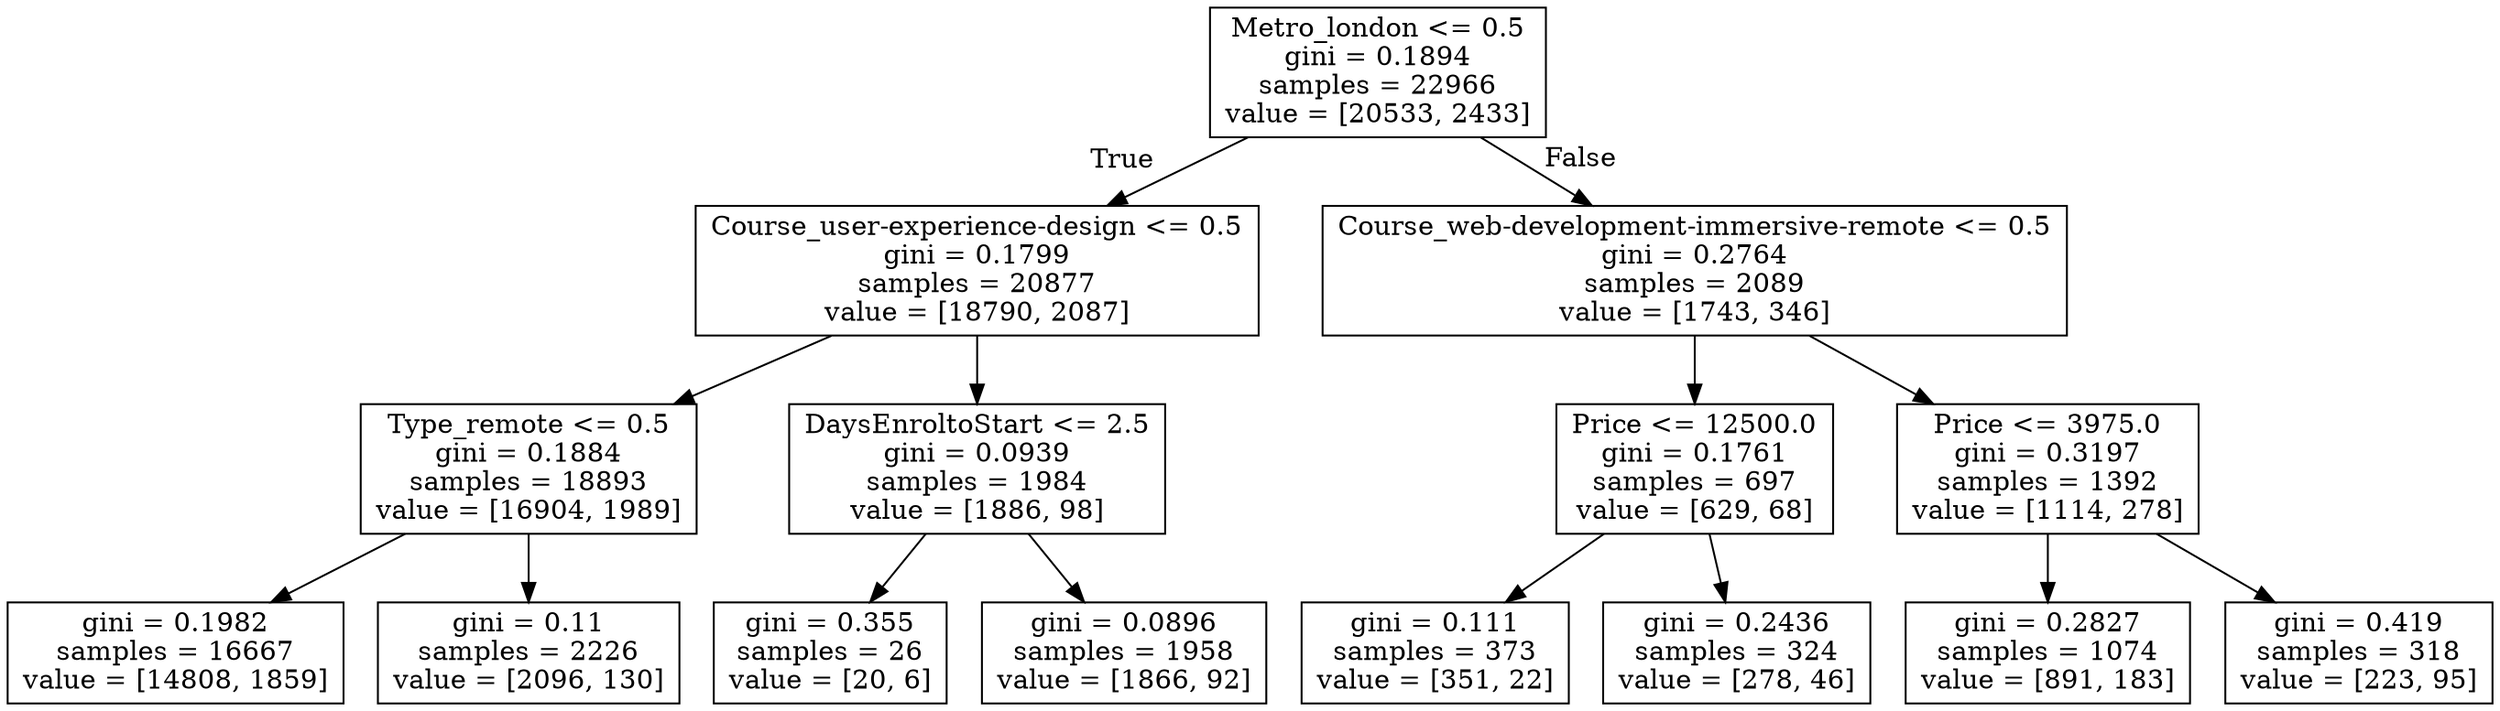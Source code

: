 digraph Tree {
node [shape=box] ;
0 [label="Metro_london <= 0.5\ngini = 0.1894\nsamples = 22966\nvalue = [20533, 2433]"] ;
1 [label="Course_user-experience-design <= 0.5\ngini = 0.1799\nsamples = 20877\nvalue = [18790, 2087]"] ;
0 -> 1 [labeldistance=2.5, labelangle=45, headlabel="True"] ;
2 [label="Type_remote <= 0.5\ngini = 0.1884\nsamples = 18893\nvalue = [16904, 1989]"] ;
1 -> 2 ;
3 [label="gini = 0.1982\nsamples = 16667\nvalue = [14808, 1859]"] ;
2 -> 3 ;
4 [label="gini = 0.11\nsamples = 2226\nvalue = [2096, 130]"] ;
2 -> 4 ;
5 [label="DaysEnroltoStart <= 2.5\ngini = 0.0939\nsamples = 1984\nvalue = [1886, 98]"] ;
1 -> 5 ;
6 [label="gini = 0.355\nsamples = 26\nvalue = [20, 6]"] ;
5 -> 6 ;
7 [label="gini = 0.0896\nsamples = 1958\nvalue = [1866, 92]"] ;
5 -> 7 ;
8 [label="Course_web-development-immersive-remote <= 0.5\ngini = 0.2764\nsamples = 2089\nvalue = [1743, 346]"] ;
0 -> 8 [labeldistance=2.5, labelangle=-45, headlabel="False"] ;
9 [label="Price <= 12500.0\ngini = 0.1761\nsamples = 697\nvalue = [629, 68]"] ;
8 -> 9 ;
10 [label="gini = 0.111\nsamples = 373\nvalue = [351, 22]"] ;
9 -> 10 ;
11 [label="gini = 0.2436\nsamples = 324\nvalue = [278, 46]"] ;
9 -> 11 ;
12 [label="Price <= 3975.0\ngini = 0.3197\nsamples = 1392\nvalue = [1114, 278]"] ;
8 -> 12 ;
13 [label="gini = 0.2827\nsamples = 1074\nvalue = [891, 183]"] ;
12 -> 13 ;
14 [label="gini = 0.419\nsamples = 318\nvalue = [223, 95]"] ;
12 -> 14 ;
}